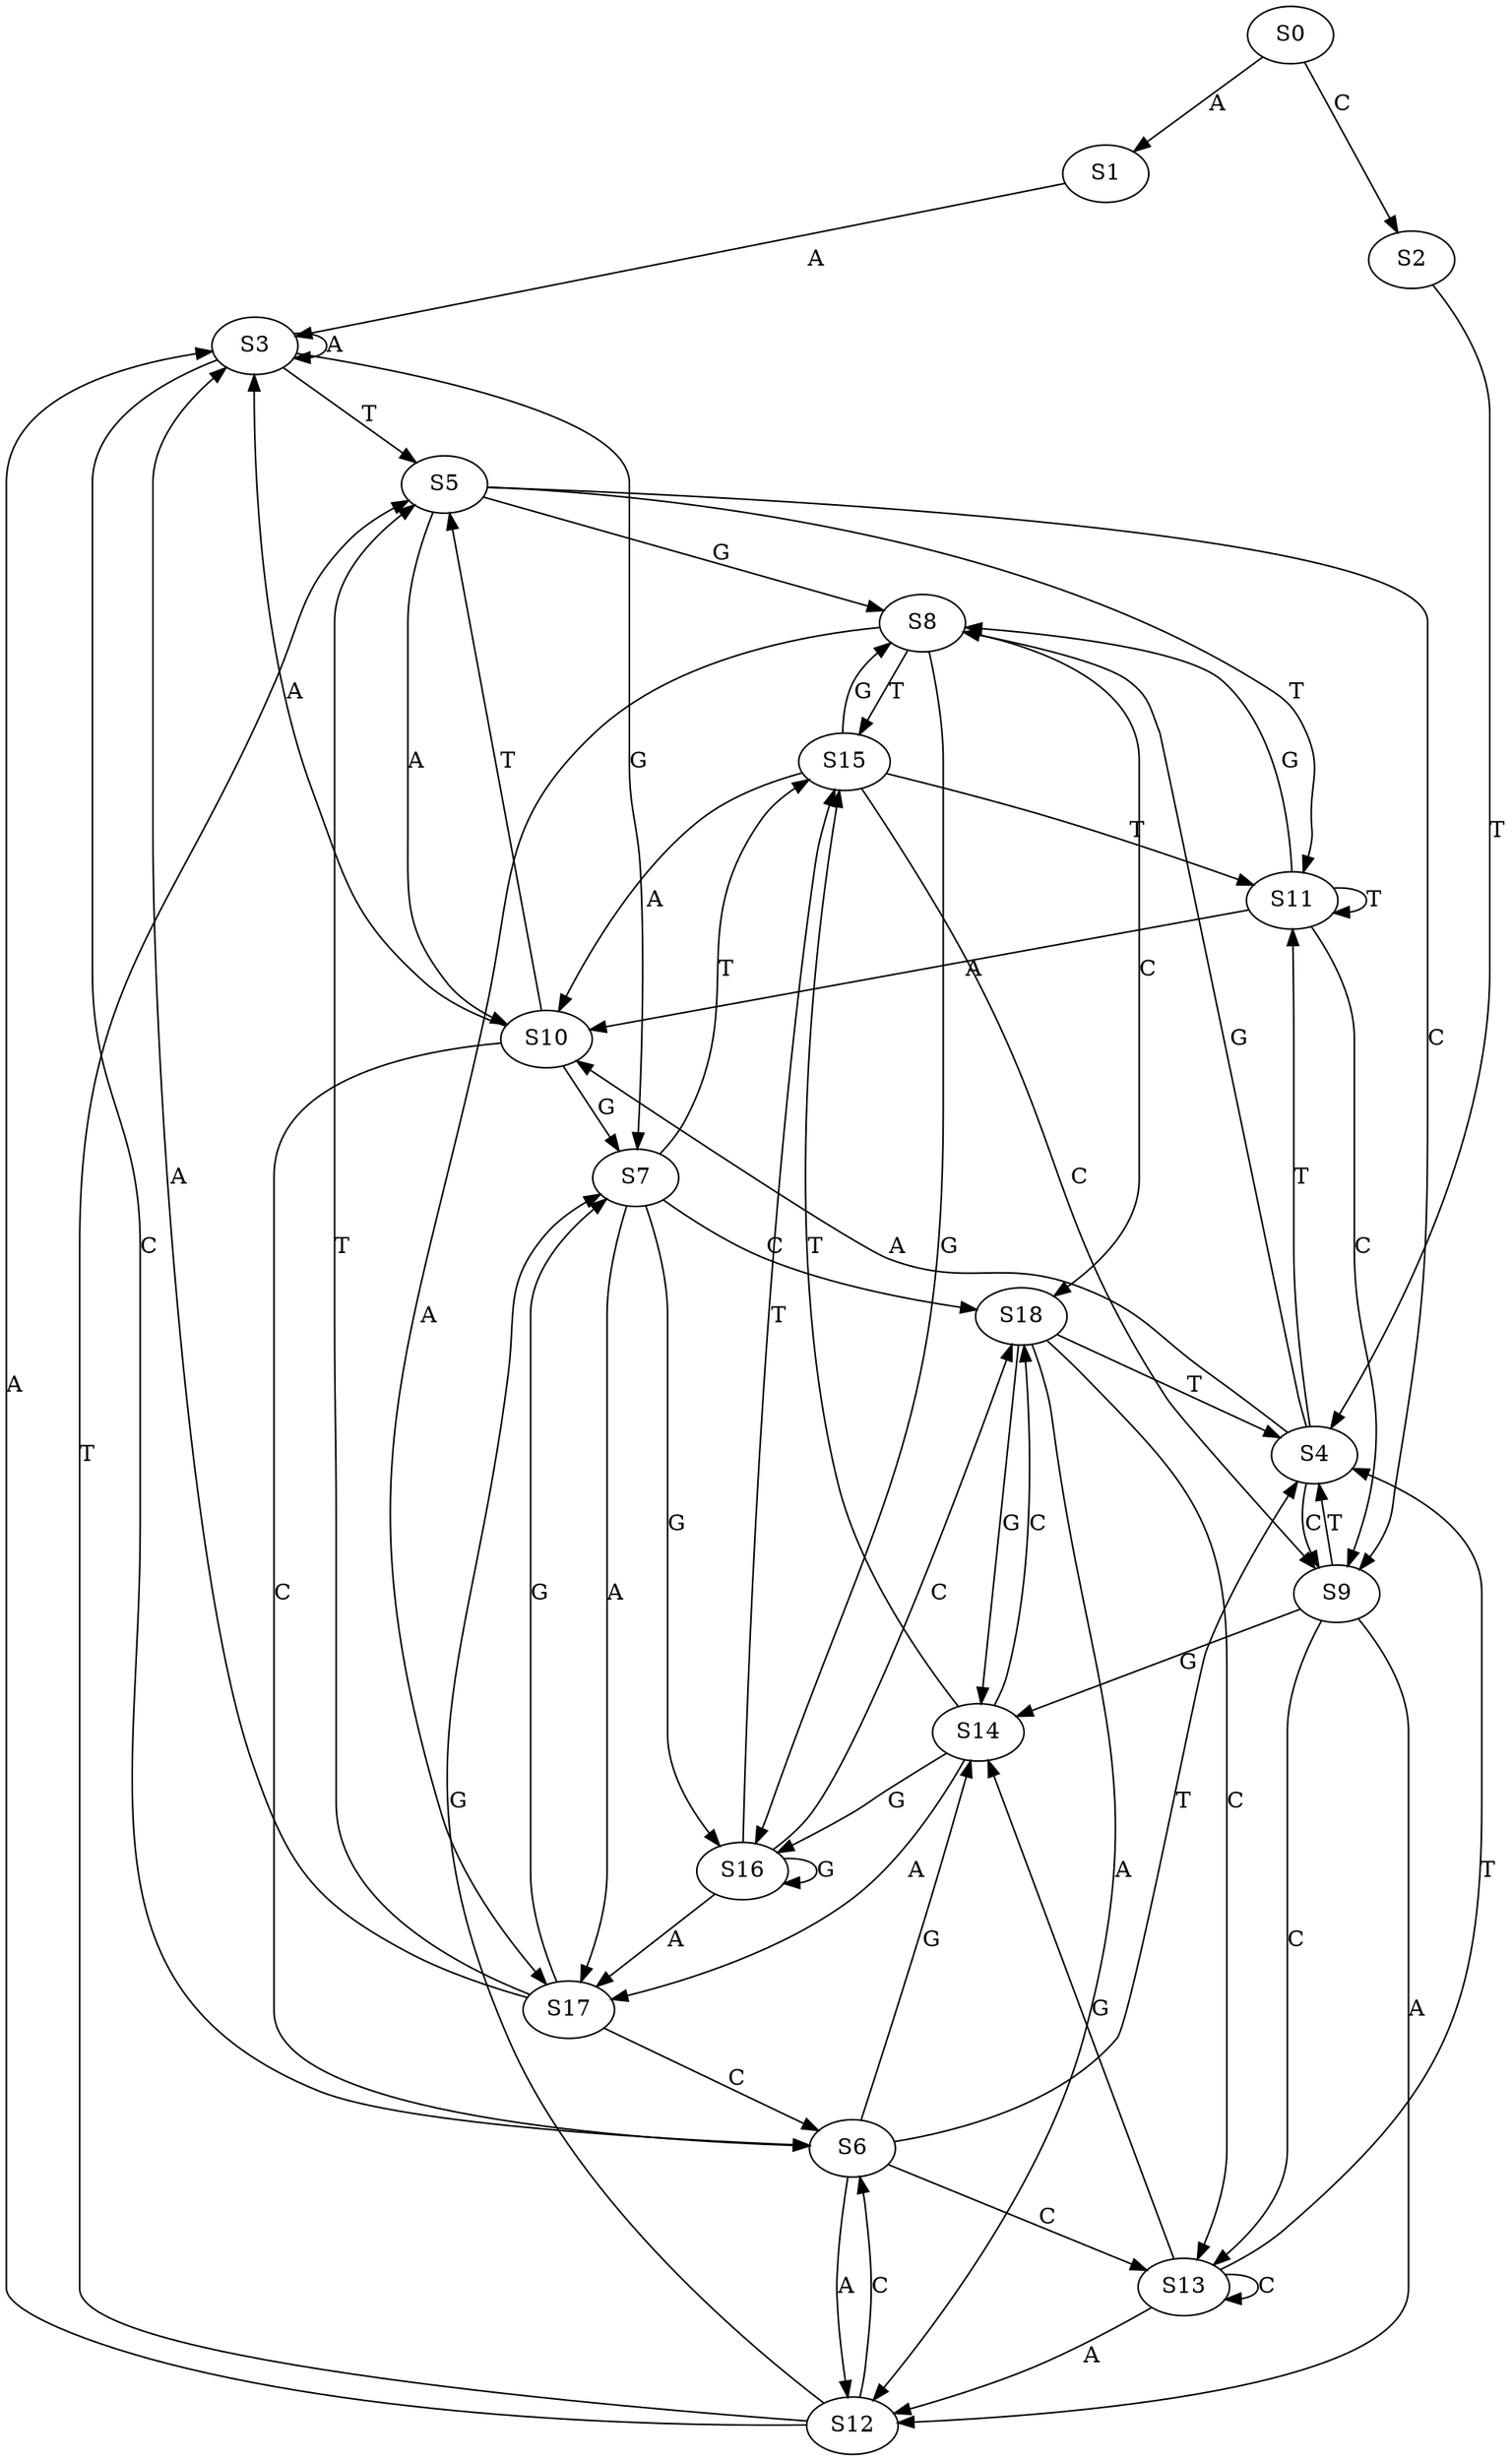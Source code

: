 strict digraph  {
	S0 -> S1 [ label = A ];
	S0 -> S2 [ label = C ];
	S1 -> S3 [ label = A ];
	S2 -> S4 [ label = T ];
	S3 -> S5 [ label = T ];
	S3 -> S6 [ label = C ];
	S3 -> S7 [ label = G ];
	S3 -> S3 [ label = A ];
	S4 -> S8 [ label = G ];
	S4 -> S9 [ label = C ];
	S4 -> S10 [ label = A ];
	S4 -> S11 [ label = T ];
	S5 -> S10 [ label = A ];
	S5 -> S9 [ label = C ];
	S5 -> S8 [ label = G ];
	S5 -> S11 [ label = T ];
	S6 -> S12 [ label = A ];
	S6 -> S4 [ label = T ];
	S6 -> S13 [ label = C ];
	S6 -> S14 [ label = G ];
	S7 -> S15 [ label = T ];
	S7 -> S16 [ label = G ];
	S7 -> S17 [ label = A ];
	S7 -> S18 [ label = C ];
	S8 -> S17 [ label = A ];
	S8 -> S15 [ label = T ];
	S8 -> S18 [ label = C ];
	S8 -> S16 [ label = G ];
	S9 -> S4 [ label = T ];
	S9 -> S14 [ label = G ];
	S9 -> S13 [ label = C ];
	S9 -> S12 [ label = A ];
	S10 -> S7 [ label = G ];
	S10 -> S5 [ label = T ];
	S10 -> S3 [ label = A ];
	S10 -> S6 [ label = C ];
	S11 -> S9 [ label = C ];
	S11 -> S10 [ label = A ];
	S11 -> S8 [ label = G ];
	S11 -> S11 [ label = T ];
	S12 -> S7 [ label = G ];
	S12 -> S5 [ label = T ];
	S12 -> S6 [ label = C ];
	S12 -> S3 [ label = A ];
	S13 -> S14 [ label = G ];
	S13 -> S13 [ label = C ];
	S13 -> S12 [ label = A ];
	S13 -> S4 [ label = T ];
	S14 -> S16 [ label = G ];
	S14 -> S15 [ label = T ];
	S14 -> S17 [ label = A ];
	S14 -> S18 [ label = C ];
	S15 -> S10 [ label = A ];
	S15 -> S9 [ label = C ];
	S15 -> S8 [ label = G ];
	S15 -> S11 [ label = T ];
	S16 -> S17 [ label = A ];
	S16 -> S15 [ label = T ];
	S16 -> S16 [ label = G ];
	S16 -> S18 [ label = C ];
	S17 -> S7 [ label = G ];
	S17 -> S3 [ label = A ];
	S17 -> S6 [ label = C ];
	S17 -> S5 [ label = T ];
	S18 -> S13 [ label = C ];
	S18 -> S4 [ label = T ];
	S18 -> S14 [ label = G ];
	S18 -> S12 [ label = A ];
}
